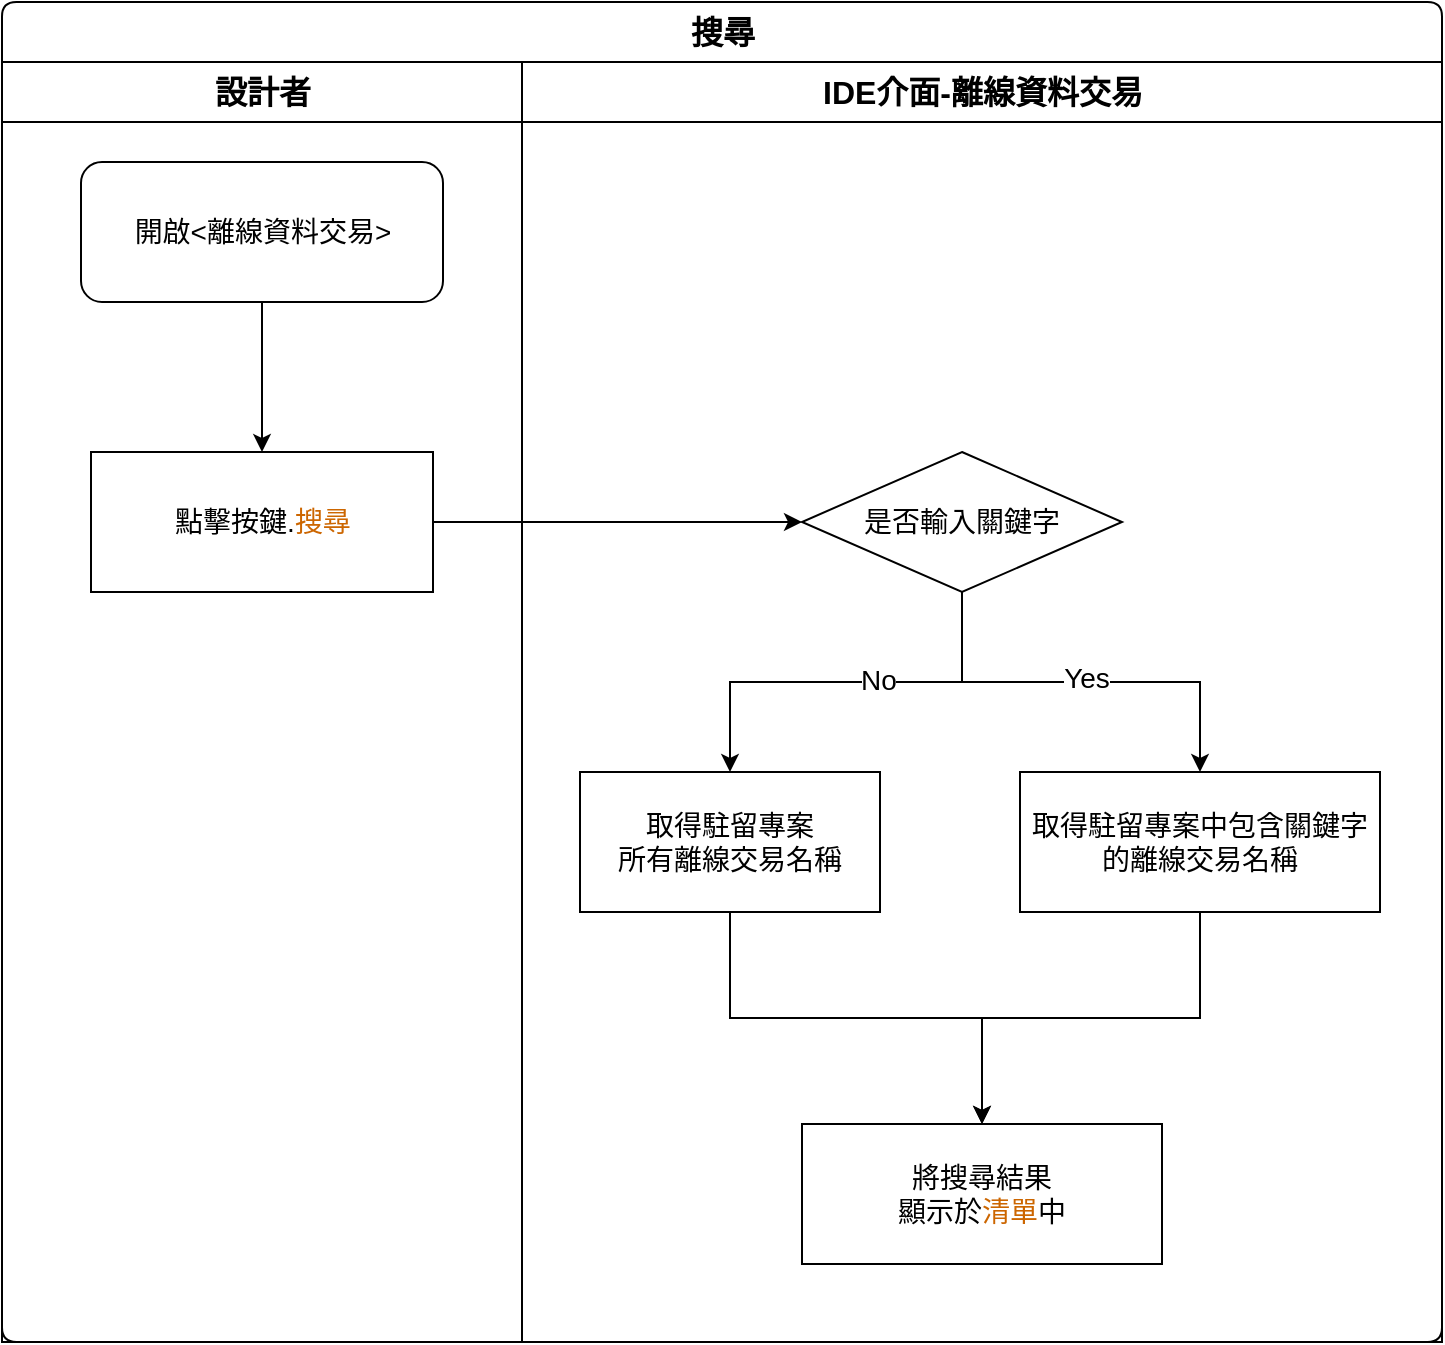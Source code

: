 <mxfile version="13.9.9" type="device" pages="5"><diagram id="uS9Gq3eRJpbu7_15w_eZ" name="Search"><mxGraphModel dx="1086" dy="829" grid="1" gridSize="10" guides="1" tooltips="1" connect="1" arrows="1" fold="1" page="1" pageScale="1" pageWidth="827" pageHeight="1169" math="0" shadow="0"><root><mxCell id="-fOo7NLDtM6U2K26nNgk-0"/><mxCell id="-fOo7NLDtM6U2K26nNgk-1" parent="-fOo7NLDtM6U2K26nNgk-0"/><mxCell id="ixUX6i8nQ6k3KQyIerlH-0" value="搜尋" style="swimlane;html=1;childLayout=stackLayout;resizeParent=1;resizeParentMax=0;strokeWidth=1;fontSize=16;rounded=1;arcSize=8;startSize=30;" parent="-fOo7NLDtM6U2K26nNgk-1" vertex="1"><mxGeometry x="70" y="40" width="720" height="670" as="geometry"/></mxCell><mxCell id="ixUX6i8nQ6k3KQyIerlH-1" value="設計者" style="swimlane;html=1;startSize=30;fontSize=16;strokeWidth=1;" parent="ixUX6i8nQ6k3KQyIerlH-0" vertex="1"><mxGeometry y="30" width="260" height="640" as="geometry"/></mxCell><mxCell id="ixUX6i8nQ6k3KQyIerlH-10" style="edgeStyle=orthogonalEdgeStyle;rounded=0;orthogonalLoop=1;jettySize=auto;html=1;fontSize=14;" parent="ixUX6i8nQ6k3KQyIerlH-1" source="ixUX6i8nQ6k3KQyIerlH-2" target="ixUX6i8nQ6k3KQyIerlH-6" edge="1"><mxGeometry relative="1" as="geometry"/></mxCell><mxCell id="ixUX6i8nQ6k3KQyIerlH-2" value="開啟&amp;lt;離線資料交易&amp;gt;" style="rounded=1;whiteSpace=wrap;html=1;strokeWidth=1;fontSize=14;" parent="ixUX6i8nQ6k3KQyIerlH-1" vertex="1"><mxGeometry x="39.5" y="50" width="181" height="70" as="geometry"/></mxCell><mxCell id="ixUX6i8nQ6k3KQyIerlH-6" value="點擊按鍵.&lt;font color=&quot;#cc6600&quot;&gt;搜尋&lt;/font&gt;" style="rounded=0;whiteSpace=wrap;html=1;strokeWidth=1;fontSize=14;" parent="ixUX6i8nQ6k3KQyIerlH-1" vertex="1"><mxGeometry x="44.5" y="195" width="171" height="70" as="geometry"/></mxCell><mxCell id="ixUX6i8nQ6k3KQyIerlH-11" style="edgeStyle=orthogonalEdgeStyle;rounded=0;orthogonalLoop=1;jettySize=auto;html=1;entryX=0;entryY=0.5;entryDx=0;entryDy=0;fontSize=14;" parent="ixUX6i8nQ6k3KQyIerlH-0" source="ixUX6i8nQ6k3KQyIerlH-6" target="ixUX6i8nQ6k3KQyIerlH-8" edge="1"><mxGeometry relative="1" as="geometry"/></mxCell><mxCell id="ixUX6i8nQ6k3KQyIerlH-3" value="IDE介面-離線資料交易" style="swimlane;html=1;startSize=30;fontSize=16;strokeWidth=1;" parent="ixUX6i8nQ6k3KQyIerlH-0" vertex="1"><mxGeometry x="260" y="30" width="460" height="640" as="geometry"/></mxCell><mxCell id="ixUX6i8nQ6k3KQyIerlH-16" style="edgeStyle=orthogonalEdgeStyle;rounded=0;orthogonalLoop=1;jettySize=auto;html=1;fontSize=14;" parent="ixUX6i8nQ6k3KQyIerlH-3" source="ixUX6i8nQ6k3KQyIerlH-4" target="ixUX6i8nQ6k3KQyIerlH-7" edge="1"><mxGeometry relative="1" as="geometry"/></mxCell><mxCell id="ixUX6i8nQ6k3KQyIerlH-4" value="取得駐留專案&lt;br&gt;所有離線交易名稱" style="rounded=0;whiteSpace=wrap;html=1;strokeWidth=1;fontSize=14;" parent="ixUX6i8nQ6k3KQyIerlH-3" vertex="1"><mxGeometry x="29" y="355" width="150" height="70" as="geometry"/></mxCell><mxCell id="ixUX6i8nQ6k3KQyIerlH-7" value="將搜尋結果&lt;br style=&quot;font-size: 14px;&quot;&gt;顯示於&lt;font color=&quot;#cc6600&quot; style=&quot;font-size: 14px;&quot;&gt;清單&lt;/font&gt;中" style="rounded=0;whiteSpace=wrap;html=1;strokeWidth=1;fontSize=14;" parent="ixUX6i8nQ6k3KQyIerlH-3" vertex="1"><mxGeometry x="140" y="531" width="180" height="70" as="geometry"/></mxCell><mxCell id="ixUX6i8nQ6k3KQyIerlH-12" style="edgeStyle=orthogonalEdgeStyle;rounded=0;orthogonalLoop=1;jettySize=auto;html=1;fontSize=14;exitX=0.5;exitY=1;exitDx=0;exitDy=0;" parent="ixUX6i8nQ6k3KQyIerlH-3" source="ixUX6i8nQ6k3KQyIerlH-8" target="ixUX6i8nQ6k3KQyIerlH-4" edge="1"><mxGeometry relative="1" as="geometry"><mxPoint x="219" y="330" as="sourcePoint"/></mxGeometry></mxCell><mxCell id="ixUX6i8nQ6k3KQyIerlH-15" value="No" style="edgeLabel;html=1;align=center;verticalAlign=middle;resizable=0;points=[];fontSize=14;" parent="ixUX6i8nQ6k3KQyIerlH-12" vertex="1" connectable="0"><mxGeometry x="-0.537" relative="1" as="geometry"><mxPoint x="-40" y="-1" as="offset"/></mxGeometry></mxCell><mxCell id="ixUX6i8nQ6k3KQyIerlH-8" value="是否輸入關鍵字" style="rhombus;whiteSpace=wrap;html=1;fontSize=14;" parent="ixUX6i8nQ6k3KQyIerlH-3" vertex="1"><mxGeometry x="140" y="195" width="160" height="70" as="geometry"/></mxCell><mxCell id="ixUX6i8nQ6k3KQyIerlH-17" style="edgeStyle=orthogonalEdgeStyle;rounded=0;orthogonalLoop=1;jettySize=auto;html=1;fontSize=14;" parent="ixUX6i8nQ6k3KQyIerlH-3" source="ixUX6i8nQ6k3KQyIerlH-9" target="ixUX6i8nQ6k3KQyIerlH-7" edge="1"><mxGeometry relative="1" as="geometry"/></mxCell><mxCell id="ixUX6i8nQ6k3KQyIerlH-9" value="取得駐留專案中包含關鍵字的離線交易名稱" style="rounded=0;whiteSpace=wrap;html=1;strokeWidth=1;fontSize=14;" parent="ixUX6i8nQ6k3KQyIerlH-3" vertex="1"><mxGeometry x="249" y="355" width="180" height="70" as="geometry"/></mxCell><mxCell id="ixUX6i8nQ6k3KQyIerlH-13" style="edgeStyle=orthogonalEdgeStyle;rounded=0;orthogonalLoop=1;jettySize=auto;html=1;fontSize=14;" parent="ixUX6i8nQ6k3KQyIerlH-3" source="ixUX6i8nQ6k3KQyIerlH-8" target="ixUX6i8nQ6k3KQyIerlH-9" edge="1"><mxGeometry relative="1" as="geometry"><mxPoint x="349" y="360" as="targetPoint"/></mxGeometry></mxCell><mxCell id="ixUX6i8nQ6k3KQyIerlH-14" value="Yes" style="edgeLabel;html=1;align=center;verticalAlign=middle;resizable=0;points=[];fontSize=14;" parent="ixUX6i8nQ6k3KQyIerlH-13" vertex="1" connectable="0"><mxGeometry x="0.022" y="2" relative="1" as="geometry"><mxPoint as="offset"/></mxGeometry></mxCell></root></mxGraphModel></diagram><diagram id="CvluoXBbiNeFcfhCVEaF" name="Return"><mxGraphModel dx="1086" dy="829" grid="1" gridSize="10" guides="1" tooltips="1" connect="1" arrows="1" fold="1" page="1" pageScale="1" pageWidth="827" pageHeight="1169" math="0" shadow="0"><root><mxCell id="3sCWIkzfjviYTP_BueGl-0"/><mxCell id="3sCWIkzfjviYTP_BueGl-1" parent="3sCWIkzfjviYTP_BueGl-0"/><mxCell id="V1EkZAkWqqskbh-SGUuW-0" value="回傳" style="swimlane;html=1;childLayout=stackLayout;resizeParent=1;resizeParentMax=0;strokeWidth=1;fontSize=16;rounded=1;arcSize=8;startSize=30;" parent="3sCWIkzfjviYTP_BueGl-1" vertex="1"><mxGeometry x="120" y="60" width="520" height="480" as="geometry"/></mxCell><mxCell id="vZwpui6ZVFna1-49dpdI-4" style="edgeStyle=orthogonalEdgeStyle;rounded=0;orthogonalLoop=1;jettySize=auto;html=1;fontSize=14;" parent="V1EkZAkWqqskbh-SGUuW-0" source="vZwpui6ZVFna1-49dpdI-1" target="V1EkZAkWqqskbh-SGUuW-4" edge="1"><mxGeometry relative="1" as="geometry"/></mxCell><mxCell id="V1EkZAkWqqskbh-SGUuW-1" value="設計者" style="swimlane;html=1;startSize=30;fontSize=16;strokeWidth=1;" parent="V1EkZAkWqqskbh-SGUuW-0" vertex="1"><mxGeometry y="30" width="260" height="450" as="geometry"/></mxCell><mxCell id="vZwpui6ZVFna1-49dpdI-3" style="edgeStyle=orthogonalEdgeStyle;rounded=0;orthogonalLoop=1;jettySize=auto;html=1;fontSize=14;" parent="V1EkZAkWqqskbh-SGUuW-1" source="V1EkZAkWqqskbh-SGUuW-2" target="vZwpui6ZVFna1-49dpdI-1" edge="1"><mxGeometry relative="1" as="geometry"/></mxCell><mxCell id="V1EkZAkWqqskbh-SGUuW-2" value="由它單開啟&amp;lt;離線資料交易&amp;gt;" style="rounded=1;whiteSpace=wrap;html=1;strokeWidth=1;fontSize=14;" parent="V1EkZAkWqqskbh-SGUuW-1" vertex="1"><mxGeometry x="30" y="70" width="181" height="70" as="geometry"/></mxCell><mxCell id="vZwpui6ZVFna1-49dpdI-1" value="駐留&lt;font color=&quot;#cc6600&quot;&gt;清單&lt;/font&gt;中任一筆記錄&lt;br&gt;執行按鍵.回傳" style="rounded=0;whiteSpace=wrap;html=1;strokeWidth=1;fontSize=14;" parent="V1EkZAkWqqskbh-SGUuW-1" vertex="1"><mxGeometry x="35" y="210" width="171" height="70" as="geometry"/></mxCell><mxCell id="V1EkZAkWqqskbh-SGUuW-3" value="IDE介面-離線資料交易" style="swimlane;html=1;startSize=30;fontSize=16;strokeWidth=1;" parent="V1EkZAkWqqskbh-SGUuW-0" vertex="1"><mxGeometry x="260" y="30" width="260" height="450" as="geometry"/></mxCell><mxCell id="vZwpui6ZVFna1-49dpdI-5" style="edgeStyle=orthogonalEdgeStyle;rounded=0;orthogonalLoop=1;jettySize=auto;html=1;fontSize=14;" parent="V1EkZAkWqqskbh-SGUuW-3" source="V1EkZAkWqqskbh-SGUuW-4" target="vZwpui6ZVFna1-49dpdI-2" edge="1"><mxGeometry relative="1" as="geometry"/></mxCell><mxCell id="V1EkZAkWqqskbh-SGUuW-4" value="將資料交易名稱&lt;br&gt;回傳呼叫端" style="rounded=0;whiteSpace=wrap;html=1;strokeWidth=1;fontSize=14;" parent="V1EkZAkWqqskbh-SGUuW-3" vertex="1"><mxGeometry x="44.5" y="210" width="171" height="70" as="geometry"/></mxCell><mxCell id="vZwpui6ZVFna1-49dpdI-2" value="關閉表單" style="rounded=0;whiteSpace=wrap;html=1;strokeWidth=1;fontSize=14;" parent="V1EkZAkWqqskbh-SGUuW-3" vertex="1"><mxGeometry x="47.75" y="340" width="164.5" height="70" as="geometry"/></mxCell></root></mxGraphModel></diagram><diagram id="zXX3SeUJgJ5jjXVsyWBq" name="List"><mxGraphModel dx="1086" dy="829" grid="1" gridSize="10" guides="1" tooltips="1" connect="1" arrows="1" fold="1" page="1" pageScale="1" pageWidth="827" pageHeight="1169" math="0" shadow="0"><root><mxCell id="AMNYcl5YcfXvyqbpHIwM-0"/><mxCell id="AMNYcl5YcfXvyqbpHIwM-1" parent="AMNYcl5YcfXvyqbpHIwM-0"/><mxCell id="J4iU0qsv2cYPaDG-MB3D-0" value="清單" style="swimlane;html=1;childLayout=stackLayout;resizeParent=1;resizeParentMax=0;strokeWidth=1;fontSize=16;rounded=1;arcSize=8;startSize=30;" parent="AMNYcl5YcfXvyqbpHIwM-1" vertex="1"><mxGeometry x="80" y="40" width="680" height="520" as="geometry"/></mxCell><mxCell id="J4iU0qsv2cYPaDG-MB3D-2" value="設計者" style="swimlane;html=1;startSize=30;fontSize=16;strokeWidth=1;" parent="J4iU0qsv2cYPaDG-MB3D-0" vertex="1"><mxGeometry y="30" width="260" height="490" as="geometry"/></mxCell><mxCell id="J4iU0qsv2cYPaDG-MB3D-3" style="edgeStyle=orthogonalEdgeStyle;rounded=0;orthogonalLoop=1;jettySize=auto;html=1;fontSize=14;" parent="J4iU0qsv2cYPaDG-MB3D-2" source="J4iU0qsv2cYPaDG-MB3D-4" target="J4iU0qsv2cYPaDG-MB3D-5" edge="1"><mxGeometry relative="1" as="geometry"/></mxCell><mxCell id="J4iU0qsv2cYPaDG-MB3D-4" value="由它單開啟&amp;lt;離線資料交易&amp;gt;" style="rounded=1;whiteSpace=wrap;html=1;strokeWidth=1;fontSize=14;" parent="J4iU0qsv2cYPaDG-MB3D-2" vertex="1"><mxGeometry x="30" y="70" width="181" height="70" as="geometry"/></mxCell><mxCell id="J4iU0qsv2cYPaDG-MB3D-5" value="駐留&lt;font color=&quot;#cc6600&quot;&gt;清單&lt;/font&gt;中任一筆記錄&lt;br&gt;執行滑鼠雙擊" style="rounded=0;whiteSpace=wrap;html=1;strokeWidth=1;fontSize=14;" parent="J4iU0qsv2cYPaDG-MB3D-2" vertex="1"><mxGeometry x="35" y="210" width="171" height="70" as="geometry"/></mxCell><mxCell id="J4iU0qsv2cYPaDG-MB3D-6" value="IDE介面-離線資料交易" style="swimlane;html=1;startSize=30;fontSize=16;strokeWidth=1;" parent="J4iU0qsv2cYPaDG-MB3D-0" vertex="1"><mxGeometry x="260" y="30" width="420" height="490" as="geometry"/></mxCell><mxCell id="J4iU0qsv2cYPaDG-MB3D-9" value="駐留至該資料交易&lt;br&gt;所在的頁籤" style="rounded=0;whiteSpace=wrap;html=1;strokeWidth=1;fontSize=14;" parent="J4iU0qsv2cYPaDG-MB3D-6" vertex="1"><mxGeometry x="27.75" y="390" width="164.5" height="70" as="geometry"/></mxCell><mxCell id="6xz4dF9C3EQ72FM9wbpi-3" style="edgeStyle=orthogonalEdgeStyle;rounded=0;orthogonalLoop=1;jettySize=auto;html=1;fontSize=14;" parent="J4iU0qsv2cYPaDG-MB3D-6" source="6xz4dF9C3EQ72FM9wbpi-0" target="J4iU0qsv2cYPaDG-MB3D-9" edge="1"><mxGeometry relative="1" as="geometry"/></mxCell><mxCell id="6xz4dF9C3EQ72FM9wbpi-6" value="Yes" style="edgeLabel;html=1;align=center;verticalAlign=middle;resizable=0;points=[];fontSize=14;" parent="6xz4dF9C3EQ72FM9wbpi-3" vertex="1" connectable="0"><mxGeometry x="-0.143" y="1" relative="1" as="geometry"><mxPoint x="-5" y="-3" as="offset"/></mxGeometry></mxCell><mxCell id="6xz4dF9C3EQ72FM9wbpi-4" style="edgeStyle=orthogonalEdgeStyle;rounded=0;orthogonalLoop=1;jettySize=auto;html=1;fontSize=14;" parent="J4iU0qsv2cYPaDG-MB3D-6" source="6xz4dF9C3EQ72FM9wbpi-0" target="6xz4dF9C3EQ72FM9wbpi-1" edge="1"><mxGeometry relative="1" as="geometry"/></mxCell><mxCell id="6xz4dF9C3EQ72FM9wbpi-5" value="No" style="edgeLabel;html=1;align=center;verticalAlign=middle;resizable=0;points=[];fontSize=14;" parent="6xz4dF9C3EQ72FM9wbpi-4" vertex="1" connectable="0"><mxGeometry x="-0.14" relative="1" as="geometry"><mxPoint y="-2" as="offset"/></mxGeometry></mxCell><mxCell id="6xz4dF9C3EQ72FM9wbpi-0" value="資料交易&lt;br&gt;是否已被開啟" style="rhombus;whiteSpace=wrap;html=1;fontSize=14;" parent="J4iU0qsv2cYPaDG-MB3D-6" vertex="1"><mxGeometry x="134" y="205" width="160" height="80" as="geometry"/></mxCell><mxCell id="6xz4dF9C3EQ72FM9wbpi-1" value="新增頁籤並載入資料交易的規格定義內容" style="rounded=0;whiteSpace=wrap;html=1;strokeWidth=1;fontSize=14;" parent="J4iU0qsv2cYPaDG-MB3D-6" vertex="1"><mxGeometry x="227.75" y="390" width="164.5" height="70" as="geometry"/></mxCell><mxCell id="6xz4dF9C3EQ72FM9wbpi-2" style="edgeStyle=orthogonalEdgeStyle;rounded=0;orthogonalLoop=1;jettySize=auto;html=1;fontSize=14;" parent="J4iU0qsv2cYPaDG-MB3D-0" source="J4iU0qsv2cYPaDG-MB3D-5" target="6xz4dF9C3EQ72FM9wbpi-0" edge="1"><mxGeometry relative="1" as="geometry"/></mxCell></root></mxGraphModel></diagram><diagram id="jtQpBCIRTbVf-F6t4f3j" name="Insert"><mxGraphModel dx="1086" dy="829" grid="1" gridSize="10" guides="1" tooltips="1" connect="1" arrows="1" fold="1" page="1" pageScale="1" pageWidth="1169" pageHeight="827" math="0" shadow="0"><root><mxCell id="1koU48m7XvTy1YvTX3jX-0"/><mxCell id="1koU48m7XvTy1YvTX3jX-1" parent="1koU48m7XvTy1YvTX3jX-0"/><mxCell id="5Tc-tB_e8fPe2zIV9aG1-0" value="新增" style="swimlane;html=1;childLayout=stackLayout;resizeParent=1;resizeParentMax=0;strokeWidth=1;fontSize=16;rounded=1;arcSize=8;startSize=30;" parent="1koU48m7XvTy1YvTX3jX-1" vertex="1"><mxGeometry x="80" y="50" width="780" height="570" as="geometry"/></mxCell><mxCell id="5Tc-tB_e8fPe2zIV9aG1-1" value="設計者" style="swimlane;html=1;startSize=30;fontSize=16;strokeWidth=1;" parent="5Tc-tB_e8fPe2zIV9aG1-0" vertex="1"><mxGeometry y="30" width="260" height="540" as="geometry"/></mxCell><mxCell id="JiIQm5gqEXd20OTBXVC--0" style="edgeStyle=orthogonalEdgeStyle;rounded=0;orthogonalLoop=1;jettySize=auto;html=1;fontSize=14;" parent="5Tc-tB_e8fPe2zIV9aG1-1" source="5Tc-tB_e8fPe2zIV9aG1-2" target="J5f5953clv2DmYZUG7e5-0" edge="1"><mxGeometry relative="1" as="geometry"/></mxCell><mxCell id="5Tc-tB_e8fPe2zIV9aG1-2" value="開啟&amp;lt;離線資料交易&amp;gt;" style="rounded=1;whiteSpace=wrap;html=1;strokeWidth=1;fontSize=14;" parent="5Tc-tB_e8fPe2zIV9aG1-1" vertex="1"><mxGeometry x="45" y="63" width="169.99" height="70" as="geometry"/></mxCell><mxCell id="J5f5953clv2DmYZUG7e5-0" value="執行按鍵.&lt;font color=&quot;#cc6600&quot;&gt;新增&lt;/font&gt;" style="rounded=0;whiteSpace=wrap;html=1;strokeWidth=1;fontSize=14;" parent="5Tc-tB_e8fPe2zIV9aG1-1" vertex="1"><mxGeometry x="44.5" y="187" width="171" height="70" as="geometry"/></mxCell><mxCell id="5Tc-tB_e8fPe2zIV9aG1-3" value="IDE介面-離線資料交易" style="swimlane;html=1;startSize=30;fontSize=16;strokeWidth=1;" parent="5Tc-tB_e8fPe2zIV9aG1-0" vertex="1"><mxGeometry x="260" y="30" width="260" height="540" as="geometry"/></mxCell><mxCell id="5Tc-tB_e8fPe2zIV9aG1-4" value="回到本單畫面後&lt;br&gt;新增一頁籤&lt;br&gt;並顯示交易名稱" style="rounded=0;whiteSpace=wrap;html=1;strokeWidth=1;fontSize=14;" parent="5Tc-tB_e8fPe2zIV9aG1-3" vertex="1"><mxGeometry x="30" y="315" width="171" height="70" as="geometry"/></mxCell><mxCell id="TwdNoTX0fv_XkYLDmInC-9" value="回到本單畫面" style="rounded=0;whiteSpace=wrap;html=1;strokeWidth=1;fontSize=14;" vertex="1" parent="5Tc-tB_e8fPe2zIV9aG1-3"><mxGeometry x="30" y="427" width="171" height="70" as="geometry"/></mxCell><mxCell id="TwdNoTX0fv_XkYLDmInC-0" value="IDE介面-新增離線資料交易" style="swimlane;html=1;startSize=30;fontSize=16;strokeWidth=1;" vertex="1" parent="5Tc-tB_e8fPe2zIV9aG1-0"><mxGeometry x="520" y="30" width="260" height="540" as="geometry"/></mxCell><mxCell id="TwdNoTX0fv_XkYLDmInC-7" style="edgeStyle=orthogonalEdgeStyle;rounded=0;orthogonalLoop=1;jettySize=auto;html=1;" edge="1" parent="TwdNoTX0fv_XkYLDmInC-0" source="TwdNoTX0fv_XkYLDmInC-1" target="TwdNoTX0fv_XkYLDmInC-6"><mxGeometry relative="1" as="geometry"/></mxCell><mxCell id="TwdNoTX0fv_XkYLDmInC-1" value="開啟&amp;lt;新增離線資料交易&amp;gt;" style="rounded=0;whiteSpace=wrap;html=1;strokeWidth=1;fontSize=14;" vertex="1" parent="TwdNoTX0fv_XkYLDmInC-0"><mxGeometry x="50" y="187" width="180" height="70" as="geometry"/></mxCell><mxCell id="TwdNoTX0fv_XkYLDmInC-6" value="關單後是否&lt;br&gt;回傳交易名稱" style="rhombus;whiteSpace=wrap;html=1;fontSize=14;" vertex="1" parent="TwdNoTX0fv_XkYLDmInC-0"><mxGeometry x="50" y="313" width="180" height="74" as="geometry"/></mxCell><mxCell id="TwdNoTX0fv_XkYLDmInC-2" style="edgeStyle=orthogonalEdgeStyle;rounded=0;orthogonalLoop=1;jettySize=auto;html=1;entryX=0;entryY=0.5;entryDx=0;entryDy=0;" edge="1" parent="5Tc-tB_e8fPe2zIV9aG1-0" source="J5f5953clv2DmYZUG7e5-0" target="TwdNoTX0fv_XkYLDmInC-1"><mxGeometry relative="1" as="geometry"/></mxCell><mxCell id="TwdNoTX0fv_XkYLDmInC-8" style="edgeStyle=orthogonalEdgeStyle;rounded=0;orthogonalLoop=1;jettySize=auto;html=1;" edge="1" parent="5Tc-tB_e8fPe2zIV9aG1-0" source="TwdNoTX0fv_XkYLDmInC-6" target="5Tc-tB_e8fPe2zIV9aG1-4"><mxGeometry relative="1" as="geometry"/></mxCell><mxCell id="TwdNoTX0fv_XkYLDmInC-11" value="Yes" style="edgeLabel;html=1;align=center;verticalAlign=middle;resizable=0;points=[];fontSize=14;" vertex="1" connectable="0" parent="TwdNoTX0fv_XkYLDmInC-8"><mxGeometry x="-0.303" y="-1" relative="1" as="geometry"><mxPoint as="offset"/></mxGeometry></mxCell><mxCell id="TwdNoTX0fv_XkYLDmInC-10" style="edgeStyle=orthogonalEdgeStyle;rounded=0;orthogonalLoop=1;jettySize=auto;html=1;exitX=0.5;exitY=1;exitDx=0;exitDy=0;entryX=1;entryY=0.5;entryDx=0;entryDy=0;" edge="1" parent="5Tc-tB_e8fPe2zIV9aG1-0" source="TwdNoTX0fv_XkYLDmInC-6" target="TwdNoTX0fv_XkYLDmInC-9"><mxGeometry relative="1" as="geometry"/></mxCell><mxCell id="TwdNoTX0fv_XkYLDmInC-12" value="No" style="edgeLabel;html=1;align=center;verticalAlign=middle;resizable=0;points=[];fontSize=14;" vertex="1" connectable="0" parent="TwdNoTX0fv_XkYLDmInC-10"><mxGeometry x="-0.635" relative="1" as="geometry"><mxPoint as="offset"/></mxGeometry></mxCell></root></mxGraphModel></diagram><diagram id="yY_ibkwX9n5Ul8hFF-oF" name="HideShowSearch"><mxGraphModel dx="1086" dy="829" grid="1" gridSize="10" guides="1" tooltips="1" connect="1" arrows="1" fold="1" page="1" pageScale="1" pageWidth="827" pageHeight="1169" math="0" shadow="0"><root><mxCell id="SIsX__orpHWC-0MOam0x-0"/><mxCell id="SIsX__orpHWC-0MOam0x-1" parent="SIsX__orpHWC-0MOam0x-0"/><mxCell id="8mTlCauZeHqbiQ53-QlG-0" value="隱藏/顯示搜尋區塊" style="swimlane;html=1;childLayout=stackLayout;resizeParent=1;resizeParentMax=0;strokeWidth=1;fontSize=16;rounded=1;arcSize=8;startSize=30;" parent="SIsX__orpHWC-0MOam0x-1" vertex="1"><mxGeometry x="49" y="40" width="700" height="460" as="geometry"/></mxCell><mxCell id="8mTlCauZeHqbiQ53-QlG-2" value="設計者" style="swimlane;html=1;startSize=30;fontSize=16;strokeWidth=1;" parent="8mTlCauZeHqbiQ53-QlG-0" vertex="1"><mxGeometry y="30" width="240" height="430" as="geometry"/></mxCell><mxCell id="8mTlCauZeHqbiQ53-QlG-3" style="edgeStyle=orthogonalEdgeStyle;rounded=0;orthogonalLoop=1;jettySize=auto;html=1;fontSize=14;" parent="8mTlCauZeHqbiQ53-QlG-2" source="8mTlCauZeHqbiQ53-QlG-4" target="8mTlCauZeHqbiQ53-QlG-5" edge="1"><mxGeometry relative="1" as="geometry"/></mxCell><mxCell id="8mTlCauZeHqbiQ53-QlG-4" value="開啟&amp;lt;離線資料交易&amp;gt;" style="rounded=1;whiteSpace=wrap;html=1;strokeWidth=1;fontSize=14;" parent="8mTlCauZeHqbiQ53-QlG-2" vertex="1"><mxGeometry x="30" y="62" width="181" height="70" as="geometry"/></mxCell><mxCell id="8mTlCauZeHqbiQ53-QlG-5" value="單擊搜尋區塊開合鍵" style="rounded=0;whiteSpace=wrap;html=1;strokeWidth=1;fontSize=14;" parent="8mTlCauZeHqbiQ53-QlG-2" vertex="1"><mxGeometry x="35" y="192" width="171" height="70" as="geometry"/></mxCell><mxCell id="8mTlCauZeHqbiQ53-QlG-6" value="IDE介面-離線資料交易" style="swimlane;html=1;startSize=30;fontSize=16;strokeWidth=1;" parent="8mTlCauZeHqbiQ53-QlG-0" vertex="1"><mxGeometry x="240" y="30" width="460" height="430" as="geometry"/></mxCell><mxCell id="8mTlCauZeHqbiQ53-QlG-8" value="顯示搜尋區塊" style="rounded=0;whiteSpace=wrap;html=1;strokeWidth=1;fontSize=14;" parent="8mTlCauZeHqbiQ53-QlG-6" vertex="1"><mxGeometry x="291" y="192" width="140" height="70" as="geometry"/></mxCell><mxCell id="8mTlCauZeHqbiQ53-QlG-9" value="隱藏搜尋區塊" style="rounded=0;whiteSpace=wrap;html=1;strokeWidth=1;fontSize=14;" parent="8mTlCauZeHqbiQ53-QlG-6" vertex="1"><mxGeometry x="42.75" y="332" width="164.5" height="70" as="geometry"/></mxCell><mxCell id="erJHFB7yBhHHCXRbJF7g-3" style="edgeStyle=orthogonalEdgeStyle;rounded=0;orthogonalLoop=1;jettySize=auto;html=1;" parent="8mTlCauZeHqbiQ53-QlG-6" source="erJHFB7yBhHHCXRbJF7g-0" target="8mTlCauZeHqbiQ53-QlG-9" edge="1"><mxGeometry relative="1" as="geometry"/></mxCell><mxCell id="erJHFB7yBhHHCXRbJF7g-5" value="Yes" style="edgeLabel;html=1;align=center;verticalAlign=middle;resizable=0;points=[];fontSize=14;" parent="erJHFB7yBhHHCXRbJF7g-3" vertex="1" connectable="0"><mxGeometry x="-0.251" y="-2" relative="1" as="geometry"><mxPoint as="offset"/></mxGeometry></mxCell><mxCell id="erJHFB7yBhHHCXRbJF7g-6" style="edgeStyle=orthogonalEdgeStyle;rounded=0;orthogonalLoop=1;jettySize=auto;html=1;entryX=0;entryY=0.5;entryDx=0;entryDy=0;fontSize=14;" parent="8mTlCauZeHqbiQ53-QlG-6" source="erJHFB7yBhHHCXRbJF7g-0" target="8mTlCauZeHqbiQ53-QlG-8" edge="1"><mxGeometry relative="1" as="geometry"/></mxCell><mxCell id="erJHFB7yBhHHCXRbJF7g-7" value="No" style="edgeLabel;html=1;align=center;verticalAlign=middle;resizable=0;points=[];fontSize=14;" parent="erJHFB7yBhHHCXRbJF7g-6" vertex="1" connectable="0"><mxGeometry x="-0.283" y="-1" relative="1" as="geometry"><mxPoint y="-2" as="offset"/></mxGeometry></mxCell><mxCell id="erJHFB7yBhHHCXRbJF7g-0" value="搜尋區塊&lt;br&gt;已顯示在畫面上" style="rhombus;whiteSpace=wrap;html=1;fontSize=14;" parent="8mTlCauZeHqbiQ53-QlG-6" vertex="1"><mxGeometry x="40" y="187" width="170" height="80" as="geometry"/></mxCell><mxCell id="erJHFB7yBhHHCXRbJF7g-1" style="edgeStyle=orthogonalEdgeStyle;rounded=0;orthogonalLoop=1;jettySize=auto;html=1;" parent="8mTlCauZeHqbiQ53-QlG-0" source="8mTlCauZeHqbiQ53-QlG-5" target="erJHFB7yBhHHCXRbJF7g-0" edge="1"><mxGeometry relative="1" as="geometry"/></mxCell></root></mxGraphModel></diagram></mxfile>